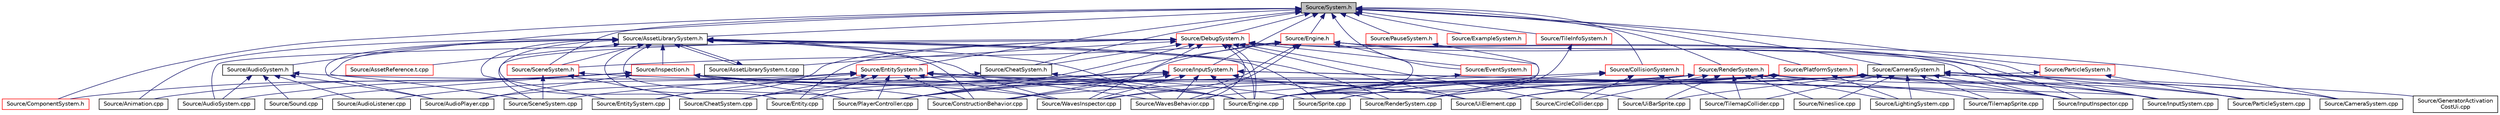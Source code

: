 digraph "Source/System.h"
{
 // LATEX_PDF_SIZE
  edge [fontname="Helvetica",fontsize="10",labelfontname="Helvetica",labelfontsize="10"];
  node [fontname="Helvetica",fontsize="10",shape=record];
  Node1 [label="Source/System.h",height=0.2,width=0.4,color="black", fillcolor="grey75", style="filled", fontcolor="black",tooltip="Base class for all Systems."];
  Node1 -> Node2 [dir="back",color="midnightblue",fontsize="10",style="solid",fontname="Helvetica"];
  Node2 [label="Source/AssetLibrarySystem.h",height=0.2,width=0.4,color="black", fillcolor="white", style="filled",URL="$AssetLibrarySystem_8h.html",tooltip="Asset System."];
  Node2 -> Node3 [dir="back",color="midnightblue",fontsize="10",style="solid",fontname="Helvetica"];
  Node3 [label="Source/Animation.cpp",height=0.2,width=0.4,color="black", fillcolor="white", style="filled",URL="$Animation_8cpp.html",tooltip="animation component implimentation"];
  Node2 -> Node4 [dir="back",color="midnightblue",fontsize="10",style="solid",fontname="Helvetica"];
  Node4 [label="Source/AssetLibrarySystem.t.cpp",height=0.2,width=0.4,color="black", fillcolor="white", style="filled",URL="$AssetLibrarySystem_8t_8cpp.html",tooltip="AssetLibrarySystem."];
  Node4 -> Node2 [dir="back",color="midnightblue",fontsize="10",style="solid",fontname="Helvetica"];
  Node2 -> Node5 [dir="back",color="midnightblue",fontsize="10",style="solid",fontname="Helvetica"];
  Node5 [label="Source/AssetReference.t.cpp",height=0.2,width=0.4,color="red", fillcolor="white", style="filled",URL="$AssetReference_8t_8cpp.html",tooltip="a reference to an Asset"];
  Node2 -> Node19 [dir="back",color="midnightblue",fontsize="10",style="solid",fontname="Helvetica"];
  Node19 [label="Source/AudioPlayer.cpp",height=0.2,width=0.4,color="black", fillcolor="white", style="filled",URL="$AudioPlayer_8cpp.html",tooltip="Component that plays audio."];
  Node2 -> Node11 [dir="back",color="midnightblue",fontsize="10",style="solid",fontname="Helvetica"];
  Node11 [label="Source/CheatSystem.cpp",height=0.2,width=0.4,color="black", fillcolor="white", style="filled",URL="$CheatSystem_8cpp.html",tooltip="CheatSystem Class definition."];
  Node2 -> Node14 [dir="back",color="midnightblue",fontsize="10",style="solid",fontname="Helvetica"];
  Node14 [label="Source/ConstructionBehavior.cpp",height=0.2,width=0.4,color="black", fillcolor="white", style="filled",URL="$ConstructionBehavior_8cpp.html",tooltip="handles the construction of towers and modification of terrain"];
  Node2 -> Node9 [dir="back",color="midnightblue",fontsize="10",style="solid",fontname="Helvetica"];
  Node9 [label="Source/Engine.cpp",height=0.2,width=0.4,color="black", fillcolor="white", style="filled",URL="$Engine_8cpp.html",tooltip="Engine class."];
  Node2 -> Node70 [dir="back",color="midnightblue",fontsize="10",style="solid",fontname="Helvetica"];
  Node70 [label="Source/Entity.cpp",height=0.2,width=0.4,color="black", fillcolor="white", style="filled",URL="$Entity_8cpp.html",tooltip="Function definitions for the Entity class."];
  Node2 -> Node71 [dir="back",color="midnightblue",fontsize="10",style="solid",fontname="Helvetica"];
  Node71 [label="Source/EntitySystem.cpp",height=0.2,width=0.4,color="black", fillcolor="white", style="filled",URL="$EntitySystem_8cpp.html",tooltip="System that manages the storing and handling of Entities."];
  Node2 -> Node72 [dir="back",color="midnightblue",fontsize="10",style="solid",fontname="Helvetica"];
  Node72 [label="Source/Inspection.h",height=0.2,width=0.4,color="red", fillcolor="white", style="filled",URL="$Inspection_8h.html",tooltip="Helper methods for inspecting things."];
  Node72 -> Node3 [dir="back",color="midnightblue",fontsize="10",style="solid",fontname="Helvetica"];
  Node72 -> Node19 [dir="back",color="midnightblue",fontsize="10",style="solid",fontname="Helvetica"];
  Node72 -> Node73 [dir="back",color="midnightblue",fontsize="10",style="solid",fontname="Helvetica"];
  Node73 [label="Source/AudioSystem.cpp",height=0.2,width=0.4,color="black", fillcolor="white", style="filled",URL="$AudioSystem_8cpp.html",tooltip="System that implements FMOD and allows the loading and playing of audio."];
  Node72 -> Node75 [dir="back",color="midnightblue",fontsize="10",style="solid",fontname="Helvetica"];
  Node75 [label="Source/ComponentSystem.h",height=0.2,width=0.4,color="red", fillcolor="white", style="filled",URL="$ComponentSystem_8h.html",tooltip="System that keeps track of a specific kind of Component."];
  Node72 -> Node14 [dir="back",color="midnightblue",fontsize="10",style="solid",fontname="Helvetica"];
  Node72 -> Node12 [dir="back",color="midnightblue",fontsize="10",style="solid",fontname="Helvetica"];
  Node12 [label="Source/PlayerController.cpp",height=0.2,width=0.4,color="black", fillcolor="white", style="filled",URL="$PlayerController_8cpp.html",tooltip="PlayerController Behaviour Class."];
  Node72 -> Node90 [dir="back",color="midnightblue",fontsize="10",style="solid",fontname="Helvetica"];
  Node90 [label="Source/Sound.cpp",height=0.2,width=0.4,color="black", fillcolor="white", style="filled",URL="$Sound_8cpp.html",tooltip="Wrapper class for FMOD sounds."];
  Node72 -> Node60 [dir="back",color="midnightblue",fontsize="10",style="solid",fontname="Helvetica"];
  Node60 [label="Source/Sprite.cpp",height=0.2,width=0.4,color="black", fillcolor="white", style="filled",URL="$Sprite_8cpp.html",tooltip="Implementation of Sprite component."];
  Node72 -> Node94 [dir="back",color="midnightblue",fontsize="10",style="solid",fontname="Helvetica"];
  Node94 [label="Source/UiBarSprite.cpp",height=0.2,width=0.4,color="black", fillcolor="white", style="filled",URL="$UiBarSprite_8cpp.html",tooltip="sprite that renders a ui bar"];
  Node72 -> Node95 [dir="back",color="midnightblue",fontsize="10",style="solid",fontname="Helvetica"];
  Node95 [label="Source/UiElement.cpp",height=0.2,width=0.4,color="black", fillcolor="white", style="filled",URL="$UiElement_8cpp.html",tooltip="Ui element component."];
  Node72 -> Node17 [dir="back",color="midnightblue",fontsize="10",style="solid",fontname="Helvetica"];
  Node17 [label="Source/WavesInspector.cpp",height=0.2,width=0.4,color="black", fillcolor="white", style="filled",URL="$WavesInspector_8cpp.html",tooltip="Definitions for wave and spawning editing in game."];
  Node2 -> Node12 [dir="back",color="midnightblue",fontsize="10",style="solid",fontname="Helvetica"];
  Node2 -> Node57 [dir="back",color="midnightblue",fontsize="10",style="solid",fontname="Helvetica"];
  Node57 [label="Source/RenderSystem.cpp",height=0.2,width=0.4,color="black", fillcolor="white", style="filled",URL="$RenderSystem_8cpp.html",tooltip="System responsible for drawing sprites and basic shapes."];
  Node2 -> Node96 [dir="back",color="midnightblue",fontsize="10",style="solid",fontname="Helvetica"];
  Node96 [label="Source/SceneSystem.cpp",height=0.2,width=0.4,color="black", fillcolor="white", style="filled",URL="$SceneSystem_8cpp.html",tooltip="handles the process of resetting and changing scenes"];
  Node2 -> Node97 [dir="back",color="midnightblue",fontsize="10",style="solid",fontname="Helvetica"];
  Node97 [label="Source/SceneSystem.h",height=0.2,width=0.4,color="red", fillcolor="white", style="filled",URL="$SceneSystem_8h.html",tooltip="handles the process of resetting and changing scenes"];
  Node97 -> Node11 [dir="back",color="midnightblue",fontsize="10",style="solid",fontname="Helvetica"];
  Node97 -> Node9 [dir="back",color="midnightblue",fontsize="10",style="solid",fontname="Helvetica"];
  Node97 -> Node96 [dir="back",color="midnightblue",fontsize="10",style="solid",fontname="Helvetica"];
  Node2 -> Node60 [dir="back",color="midnightblue",fontsize="10",style="solid",fontname="Helvetica"];
  Node2 -> Node16 [dir="back",color="midnightblue",fontsize="10",style="solid",fontname="Helvetica"];
  Node16 [label="Source/WavesBehavior.cpp",height=0.2,width=0.4,color="black", fillcolor="white", style="filled",URL="$WavesBehavior_8cpp.html",tooltip="Definitions for wave and spawning behavior."];
  Node2 -> Node17 [dir="back",color="midnightblue",fontsize="10",style="solid",fontname="Helvetica"];
  Node1 -> Node99 [dir="back",color="midnightblue",fontsize="10",style="solid",fontname="Helvetica"];
  Node99 [label="Source/AudioSystem.h",height=0.2,width=0.4,color="black", fillcolor="white", style="filled",URL="$AudioSystem_8h.html",tooltip="System that implements FMOD and allows the loading and playing of audio."];
  Node99 -> Node100 [dir="back",color="midnightblue",fontsize="10",style="solid",fontname="Helvetica"];
  Node100 [label="Source/AudioListener.cpp",height=0.2,width=0.4,color="black", fillcolor="white", style="filled",URL="$AudioListener_8cpp.html",tooltip="Component that picks up spatial audio."];
  Node99 -> Node19 [dir="back",color="midnightblue",fontsize="10",style="solid",fontname="Helvetica"];
  Node99 -> Node73 [dir="back",color="midnightblue",fontsize="10",style="solid",fontname="Helvetica"];
  Node99 -> Node9 [dir="back",color="midnightblue",fontsize="10",style="solid",fontname="Helvetica"];
  Node99 -> Node90 [dir="back",color="midnightblue",fontsize="10",style="solid",fontname="Helvetica"];
  Node1 -> Node101 [dir="back",color="midnightblue",fontsize="10",style="solid",fontname="Helvetica"];
  Node101 [label="Source/CameraSystem.h",height=0.2,width=0.4,color="black", fillcolor="white", style="filled",URL="$CameraSystem_8h.html",tooltip="System that handles the camera and coordinate systems / spaces."];
  Node101 -> Node102 [dir="back",color="midnightblue",fontsize="10",style="solid",fontname="Helvetica"];
  Node102 [label="Source/CameraSystem.cpp",height=0.2,width=0.4,color="black", fillcolor="white", style="filled",URL="$CameraSystem_8cpp.html",tooltip="System that handles the camera and coordinate systems / spaces."];
  Node101 -> Node14 [dir="back",color="midnightblue",fontsize="10",style="solid",fontname="Helvetica"];
  Node101 -> Node9 [dir="back",color="midnightblue",fontsize="10",style="solid",fontname="Helvetica"];
  Node101 -> Node22 [dir="back",color="midnightblue",fontsize="10",style="solid",fontname="Helvetica"];
  Node22 [label="Source/GeneratorActivation\lCostUi.cpp",height=0.2,width=0.4,color="black", fillcolor="white", style="filled",URL="$GeneratorActivationCostUi_8cpp.html",tooltip="displays the costs of activating generators"];
  Node101 -> Node103 [dir="back",color="midnightblue",fontsize="10",style="solid",fontname="Helvetica"];
  Node103 [label="Source/InputInspector.cpp",height=0.2,width=0.4,color="black", fillcolor="white", style="filled",URL="$InputInspector_8cpp.html",tooltip="Input system addition, holds Action and Debug info."];
  Node101 -> Node104 [dir="back",color="midnightblue",fontsize="10",style="solid",fontname="Helvetica"];
  Node104 [label="Source/InputSystem.cpp",height=0.2,width=0.4,color="black", fillcolor="white", style="filled",URL="$InputSystem_8cpp.html",tooltip="Input system, m_Handles key and mouse inputs."];
  Node101 -> Node53 [dir="back",color="midnightblue",fontsize="10",style="solid",fontname="Helvetica"];
  Node53 [label="Source/LightingSystem.cpp",height=0.2,width=0.4,color="black", fillcolor="white", style="filled",URL="$LightingSystem_8cpp.html",tooltip="Renders lights in the scene."];
  Node101 -> Node56 [dir="back",color="midnightblue",fontsize="10",style="solid",fontname="Helvetica"];
  Node56 [label="Source/Nineslice.cpp",height=0.2,width=0.4,color="black", fillcolor="white", style="filled",URL="$Nineslice_8cpp.html",tooltip="sprite that renders a nineslice"];
  Node101 -> Node105 [dir="back",color="midnightblue",fontsize="10",style="solid",fontname="Helvetica"];
  Node105 [label="Source/ParticleSystem.cpp",height=0.2,width=0.4,color="black", fillcolor="white", style="filled",URL="$ParticleSystem_8cpp.html",tooltip="Updates all particles using compute shader, spawns new ones in accordance with emitters' timing."];
  Node101 -> Node60 [dir="back",color="midnightblue",fontsize="10",style="solid",fontname="Helvetica"];
  Node101 -> Node106 [dir="back",color="midnightblue",fontsize="10",style="solid",fontname="Helvetica"];
  Node106 [label="Source/TilemapCollider.cpp",height=0.2,width=0.4,color="black", fillcolor="white", style="filled",URL="$TilemapCollider_8cpp.html",tooltip="tilemap collider"];
  Node101 -> Node62 [dir="back",color="midnightblue",fontsize="10",style="solid",fontname="Helvetica"];
  Node62 [label="Source/TilemapSprite.cpp",height=0.2,width=0.4,color="black", fillcolor="white", style="filled",URL="$TilemapSprite_8cpp.html",tooltip="A version of Sprite specifically for rendering tiles."];
  Node101 -> Node94 [dir="back",color="midnightblue",fontsize="10",style="solid",fontname="Helvetica"];
  Node101 -> Node95 [dir="back",color="midnightblue",fontsize="10",style="solid",fontname="Helvetica"];
  Node1 -> Node107 [dir="back",color="midnightblue",fontsize="10",style="solid",fontname="Helvetica"];
  Node107 [label="Source/CheatSystem.h",height=0.2,width=0.4,color="black", fillcolor="white", style="filled",URL="$CheatSystem_8h.html",tooltip="CheatSystem Class Declaration."];
  Node107 -> Node11 [dir="back",color="midnightblue",fontsize="10",style="solid",fontname="Helvetica"];
  Node107 -> Node9 [dir="back",color="midnightblue",fontsize="10",style="solid",fontname="Helvetica"];
  Node1 -> Node108 [dir="back",color="midnightblue",fontsize="10",style="solid",fontname="Helvetica"];
  Node108 [label="Source/CollisionSystem.h",height=0.2,width=0.4,color="red", fillcolor="white", style="filled",URL="$CollisionSystem_8h.html",tooltip="The CollisionSystem is responsible for checking for collisions between Different Colliders."];
  Node108 -> Node109 [dir="back",color="midnightblue",fontsize="10",style="solid",fontname="Helvetica"];
  Node109 [label="Source/CircleCollider.cpp",height=0.2,width=0.4,color="black", fillcolor="white", style="filled",URL="$CircleCollider_8cpp.html",tooltip="Circle-shaped collider."];
  Node108 -> Node9 [dir="back",color="midnightblue",fontsize="10",style="solid",fontname="Helvetica"];
  Node108 -> Node12 [dir="back",color="midnightblue",fontsize="10",style="solid",fontname="Helvetica"];
  Node108 -> Node106 [dir="back",color="midnightblue",fontsize="10",style="solid",fontname="Helvetica"];
  Node1 -> Node75 [dir="back",color="midnightblue",fontsize="10",style="solid",fontname="Helvetica"];
  Node1 -> Node111 [dir="back",color="midnightblue",fontsize="10",style="solid",fontname="Helvetica"];
  Node111 [label="Source/DebugSystem.h",height=0.2,width=0.4,color="red", fillcolor="white", style="filled",URL="$DebugSystem_8h_source.html",tooltip=" "];
  Node111 -> Node4 [dir="back",color="midnightblue",fontsize="10",style="solid",fontname="Helvetica"];
  Node111 -> Node73 [dir="back",color="midnightblue",fontsize="10",style="solid",fontname="Helvetica"];
  Node111 -> Node102 [dir="back",color="midnightblue",fontsize="10",style="solid",fontname="Helvetica"];
  Node111 -> Node107 [dir="back",color="midnightblue",fontsize="10",style="solid",fontname="Helvetica"];
  Node111 -> Node109 [dir="back",color="midnightblue",fontsize="10",style="solid",fontname="Helvetica"];
  Node111 -> Node9 [dir="back",color="midnightblue",fontsize="10",style="solid",fontname="Helvetica"];
  Node111 -> Node70 [dir="back",color="midnightblue",fontsize="10",style="solid",fontname="Helvetica"];
  Node111 -> Node71 [dir="back",color="midnightblue",fontsize="10",style="solid",fontname="Helvetica"];
  Node111 -> Node119 [dir="back",color="midnightblue",fontsize="10",style="solid",fontname="Helvetica"];
  Node119 [label="Source/EventSystem.h",height=0.2,width=0.4,color="red", fillcolor="white", style="filled",URL="$EventSystem_8h.html",tooltip="System that handles Events and EventListeners."];
  Node119 -> Node9 [dir="back",color="midnightblue",fontsize="10",style="solid",fontname="Helvetica"];
  Node111 -> Node103 [dir="back",color="midnightblue",fontsize="10",style="solid",fontname="Helvetica"];
  Node111 -> Node104 [dir="back",color="midnightblue",fontsize="10",style="solid",fontname="Helvetica"];
  Node111 -> Node12 [dir="back",color="midnightblue",fontsize="10",style="solid",fontname="Helvetica"];
  Node111 -> Node96 [dir="back",color="midnightblue",fontsize="10",style="solid",fontname="Helvetica"];
  Node111 -> Node95 [dir="back",color="midnightblue",fontsize="10",style="solid",fontname="Helvetica"];
  Node111 -> Node16 [dir="back",color="midnightblue",fontsize="10",style="solid",fontname="Helvetica"];
  Node111 -> Node17 [dir="back",color="midnightblue",fontsize="10",style="solid",fontname="Helvetica"];
  Node1 -> Node135 [dir="back",color="midnightblue",fontsize="10",style="solid",fontname="Helvetica"];
  Node135 [label="Source/Engine.h",height=0.2,width=0.4,color="red", fillcolor="white", style="filled",URL="$Engine_8h.html",tooltip="Engine class."];
  Node135 -> Node14 [dir="back",color="midnightblue",fontsize="10",style="solid",fontname="Helvetica"];
  Node135 -> Node9 [dir="back",color="midnightblue",fontsize="10",style="solid",fontname="Helvetica"];
  Node135 -> Node103 [dir="back",color="midnightblue",fontsize="10",style="solid",fontname="Helvetica"];
  Node135 -> Node104 [dir="back",color="midnightblue",fontsize="10",style="solid",fontname="Helvetica"];
  Node135 -> Node12 [dir="back",color="midnightblue",fontsize="10",style="solid",fontname="Helvetica"];
  Node135 -> Node57 [dir="back",color="midnightblue",fontsize="10",style="solid",fontname="Helvetica"];
  Node135 -> Node97 [dir="back",color="midnightblue",fontsize="10",style="solid",fontname="Helvetica"];
  Node135 -> Node16 [dir="back",color="midnightblue",fontsize="10",style="solid",fontname="Helvetica"];
  Node135 -> Node17 [dir="back",color="midnightblue",fontsize="10",style="solid",fontname="Helvetica"];
  Node1 -> Node136 [dir="back",color="midnightblue",fontsize="10",style="solid",fontname="Helvetica"];
  Node136 [label="Source/EntitySystem.h",height=0.2,width=0.4,color="red", fillcolor="white", style="filled",URL="$EntitySystem_8h.html",tooltip="System that manages the storing and handling of Entities."];
  Node136 -> Node100 [dir="back",color="midnightblue",fontsize="10",style="solid",fontname="Helvetica"];
  Node136 -> Node11 [dir="back",color="midnightblue",fontsize="10",style="solid",fontname="Helvetica"];
  Node136 -> Node14 [dir="back",color="midnightblue",fontsize="10",style="solid",fontname="Helvetica"];
  Node136 -> Node9 [dir="back",color="midnightblue",fontsize="10",style="solid",fontname="Helvetica"];
  Node136 -> Node70 [dir="back",color="midnightblue",fontsize="10",style="solid",fontname="Helvetica"];
  Node136 -> Node71 [dir="back",color="midnightblue",fontsize="10",style="solid",fontname="Helvetica"];
  Node136 -> Node12 [dir="back",color="midnightblue",fontsize="10",style="solid",fontname="Helvetica"];
  Node136 -> Node96 [dir="back",color="midnightblue",fontsize="10",style="solid",fontname="Helvetica"];
  Node136 -> Node95 [dir="back",color="midnightblue",fontsize="10",style="solid",fontname="Helvetica"];
  Node136 -> Node16 [dir="back",color="midnightblue",fontsize="10",style="solid",fontname="Helvetica"];
  Node136 -> Node17 [dir="back",color="midnightblue",fontsize="10",style="solid",fontname="Helvetica"];
  Node1 -> Node119 [dir="back",color="midnightblue",fontsize="10",style="solid",fontname="Helvetica"];
  Node1 -> Node137 [dir="back",color="midnightblue",fontsize="10",style="solid",fontname="Helvetica"];
  Node137 [label="Source/ExampleSystem.h",height=0.2,width=0.4,color="red", fillcolor="white", style="filled",URL="$ExampleSystem_8h.html",tooltip="DESCRIPTION HERE."];
  Node1 -> Node139 [dir="back",color="midnightblue",fontsize="10",style="solid",fontname="Helvetica"];
  Node139 [label="Source/InputSystem.h",height=0.2,width=0.4,color="red", fillcolor="white", style="filled",URL="$InputSystem_8h.html",tooltip="Input system, m_Handles key and mouse inputs."];
  Node139 -> Node11 [dir="back",color="midnightblue",fontsize="10",style="solid",fontname="Helvetica"];
  Node139 -> Node14 [dir="back",color="midnightblue",fontsize="10",style="solid",fontname="Helvetica"];
  Node139 -> Node9 [dir="back",color="midnightblue",fontsize="10",style="solid",fontname="Helvetica"];
  Node139 -> Node70 [dir="back",color="midnightblue",fontsize="10",style="solid",fontname="Helvetica"];
  Node139 -> Node103 [dir="back",color="midnightblue",fontsize="10",style="solid",fontname="Helvetica"];
  Node139 -> Node104 [dir="back",color="midnightblue",fontsize="10",style="solid",fontname="Helvetica"];
  Node139 -> Node12 [dir="back",color="midnightblue",fontsize="10",style="solid",fontname="Helvetica"];
  Node139 -> Node57 [dir="back",color="midnightblue",fontsize="10",style="solid",fontname="Helvetica"];
  Node139 -> Node16 [dir="back",color="midnightblue",fontsize="10",style="solid",fontname="Helvetica"];
  Node139 -> Node17 [dir="back",color="midnightblue",fontsize="10",style="solid",fontname="Helvetica"];
  Node1 -> Node146 [dir="back",color="midnightblue",fontsize="10",style="solid",fontname="Helvetica"];
  Node146 [label="Source/ParticleSystem.h",height=0.2,width=0.4,color="red", fillcolor="white", style="filled",URL="$ParticleSystem_8h.html",tooltip="System in charge of managing compute shader and emitters."];
  Node146 -> Node9 [dir="back",color="midnightblue",fontsize="10",style="solid",fontname="Helvetica"];
  Node146 -> Node105 [dir="back",color="midnightblue",fontsize="10",style="solid",fontname="Helvetica"];
  Node1 -> Node148 [dir="back",color="midnightblue",fontsize="10",style="solid",fontname="Helvetica"];
  Node148 [label="Source/PauseSystem.h",height=0.2,width=0.4,color="red", fillcolor="white", style="filled",URL="$PauseSystem_8h_source.html",tooltip=" "];
  Node148 -> Node9 [dir="back",color="midnightblue",fontsize="10",style="solid",fontname="Helvetica"];
  Node1 -> Node122 [dir="back",color="midnightblue",fontsize="10",style="solid",fontname="Helvetica"];
  Node122 [label="Source/PlatformSystem.h",height=0.2,width=0.4,color="red", fillcolor="white", style="filled",URL="$PlatformSystem_8h.html",tooltip="Patform System class: initializes window and graphics (GLFW and GLEW), shuts them down on exit."];
  Node122 -> Node19 [dir="back",color="midnightblue",fontsize="10",style="solid",fontname="Helvetica"];
  Node122 -> Node102 [dir="back",color="midnightblue",fontsize="10",style="solid",fontname="Helvetica"];
  Node122 -> Node9 [dir="back",color="midnightblue",fontsize="10",style="solid",fontname="Helvetica"];
  Node122 -> Node103 [dir="back",color="midnightblue",fontsize="10",style="solid",fontname="Helvetica"];
  Node122 -> Node104 [dir="back",color="midnightblue",fontsize="10",style="solid",fontname="Helvetica"];
  Node122 -> Node53 [dir="back",color="midnightblue",fontsize="10",style="solid",fontname="Helvetica"];
  Node122 -> Node57 [dir="back",color="midnightblue",fontsize="10",style="solid",fontname="Helvetica"];
  Node122 -> Node95 [dir="back",color="midnightblue",fontsize="10",style="solid",fontname="Helvetica"];
  Node1 -> Node149 [dir="back",color="midnightblue",fontsize="10",style="solid",fontname="Helvetica"];
  Node149 [label="Source/RenderSystem.h",height=0.2,width=0.4,color="red", fillcolor="white", style="filled",URL="$RenderSystem_8h.html",tooltip="System responsible for drawing sprites and basic shapes."];
  Node149 -> Node109 [dir="back",color="midnightblue",fontsize="10",style="solid",fontname="Helvetica"];
  Node149 -> Node9 [dir="back",color="midnightblue",fontsize="10",style="solid",fontname="Helvetica"];
  Node149 -> Node53 [dir="back",color="midnightblue",fontsize="10",style="solid",fontname="Helvetica"];
  Node149 -> Node56 [dir="back",color="midnightblue",fontsize="10",style="solid",fontname="Helvetica"];
  Node149 -> Node105 [dir="back",color="midnightblue",fontsize="10",style="solid",fontname="Helvetica"];
  Node149 -> Node57 [dir="back",color="midnightblue",fontsize="10",style="solid",fontname="Helvetica"];
  Node149 -> Node60 [dir="back",color="midnightblue",fontsize="10",style="solid",fontname="Helvetica"];
  Node149 -> Node106 [dir="back",color="midnightblue",fontsize="10",style="solid",fontname="Helvetica"];
  Node149 -> Node62 [dir="back",color="midnightblue",fontsize="10",style="solid",fontname="Helvetica"];
  Node149 -> Node94 [dir="back",color="midnightblue",fontsize="10",style="solid",fontname="Helvetica"];
  Node149 -> Node95 [dir="back",color="midnightblue",fontsize="10",style="solid",fontname="Helvetica"];
  Node149 -> Node16 [dir="back",color="midnightblue",fontsize="10",style="solid",fontname="Helvetica"];
  Node149 -> Node17 [dir="back",color="midnightblue",fontsize="10",style="solid",fontname="Helvetica"];
  Node1 -> Node97 [dir="back",color="midnightblue",fontsize="10",style="solid",fontname="Helvetica"];
  Node1 -> Node151 [dir="back",color="midnightblue",fontsize="10",style="solid",fontname="Helvetica"];
  Node151 [label="Source/TileInfoSystem.h",height=0.2,width=0.4,color="red", fillcolor="white", style="filled",URL="$TileInfoSystem_8h.html",tooltip="System to get info about given tile indices."];
  Node151 -> Node9 [dir="back",color="midnightblue",fontsize="10",style="solid",fontname="Helvetica"];
}
